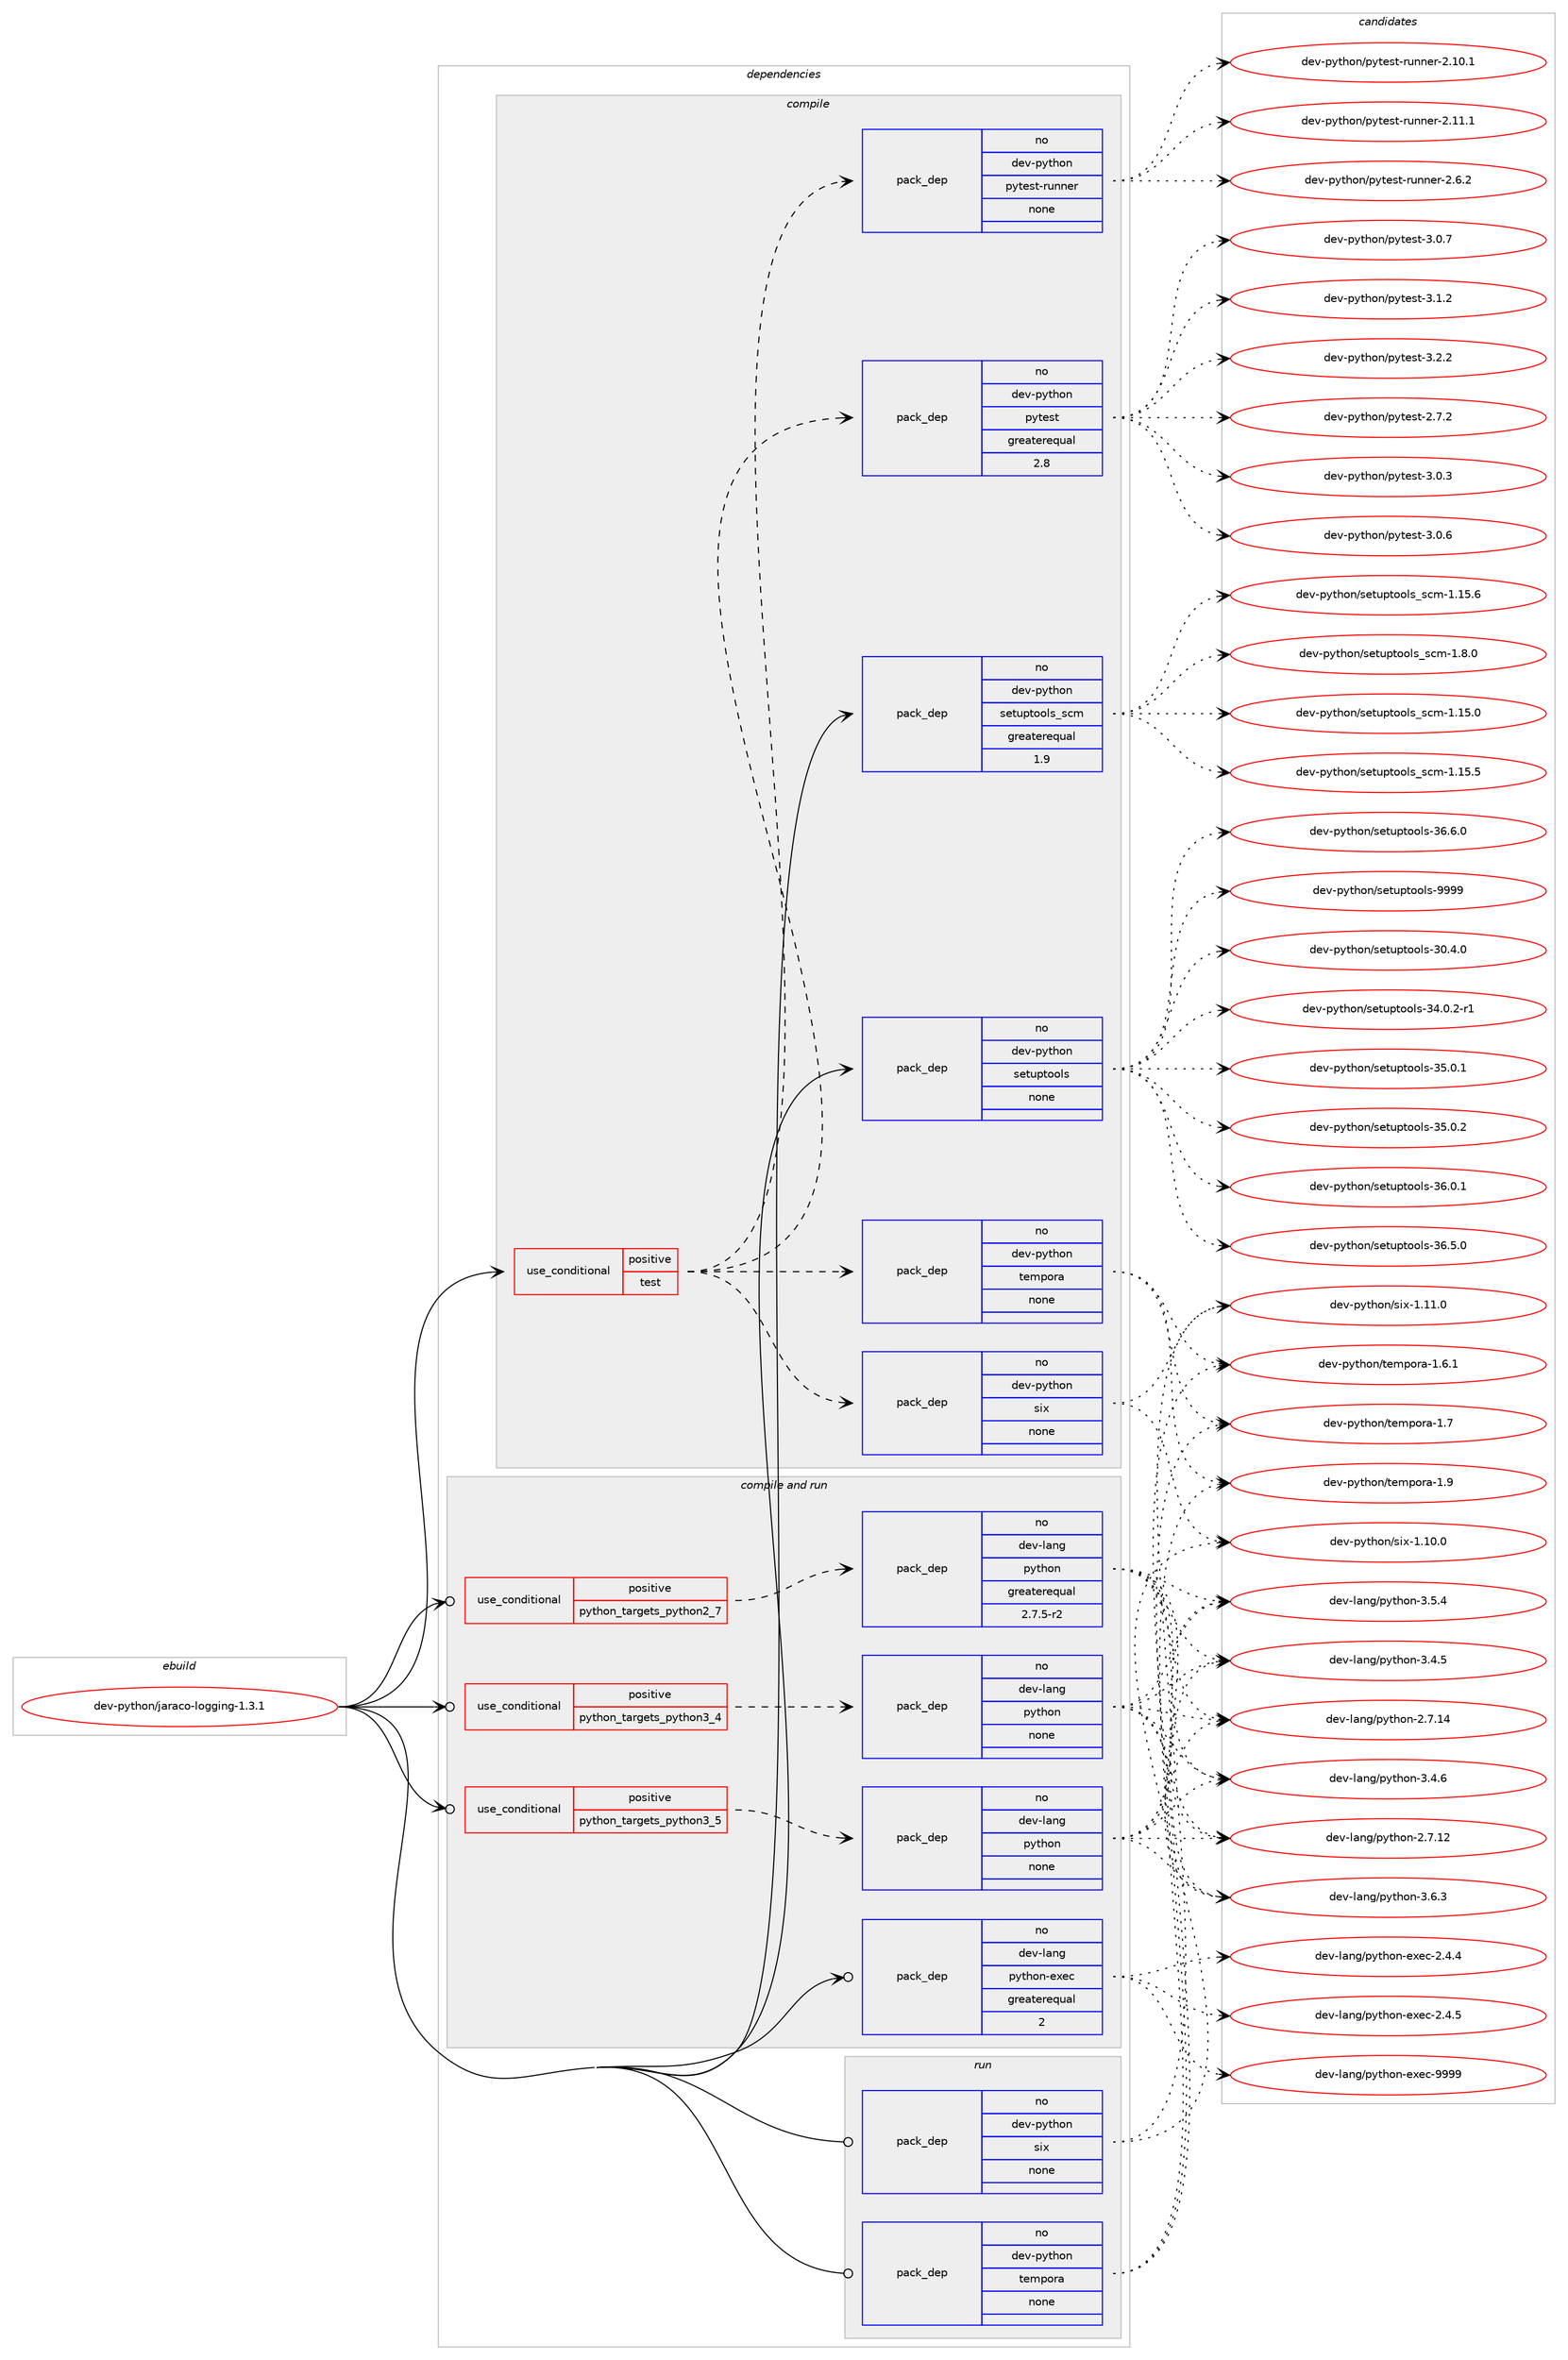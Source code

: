 digraph prolog {

# *************
# Graph options
# *************

newrank=true;
concentrate=true;
compound=true;
graph [rankdir=LR,fontname=Helvetica,fontsize=10,ranksep=1.5];#, ranksep=2.5, nodesep=0.2];
edge  [arrowhead=vee];
node  [fontname=Helvetica,fontsize=10];

# **********
# The ebuild
# **********

subgraph cluster_leftcol {
color=gray;
rank=same;
label=<<i>ebuild</i>>;
id [label="dev-python/jaraco-logging-1.3.1", color=red, width=4, href="../dev-python/jaraco-logging-1.3.1.svg"];
}

# ****************
# The dependencies
# ****************

subgraph cluster_midcol {
color=gray;
label=<<i>dependencies</i>>;
subgraph cluster_compile {
fillcolor="#eeeeee";
style=filled;
label=<<i>compile</i>>;
subgraph cond34306 {
dependency162422 [label=<<TABLE BORDER="0" CELLBORDER="1" CELLSPACING="0" CELLPADDING="4"><TR><TD ROWSPAN="3" CELLPADDING="10">use_conditional</TD></TR><TR><TD>positive</TD></TR><TR><TD>test</TD></TR></TABLE>>, shape=none, color=red];
subgraph pack124264 {
dependency162423 [label=<<TABLE BORDER="0" CELLBORDER="1" CELLSPACING="0" CELLPADDING="4" WIDTH="220"><TR><TD ROWSPAN="6" CELLPADDING="30">pack_dep</TD></TR><TR><TD WIDTH="110">no</TD></TR><TR><TD>dev-python</TD></TR><TR><TD>six</TD></TR><TR><TD>none</TD></TR><TR><TD></TD></TR></TABLE>>, shape=none, color=blue];
}
dependency162422:e -> dependency162423:w [weight=20,style="dashed",arrowhead="vee"];
subgraph pack124265 {
dependency162424 [label=<<TABLE BORDER="0" CELLBORDER="1" CELLSPACING="0" CELLPADDING="4" WIDTH="220"><TR><TD ROWSPAN="6" CELLPADDING="30">pack_dep</TD></TR><TR><TD WIDTH="110">no</TD></TR><TR><TD>dev-python</TD></TR><TR><TD>tempora</TD></TR><TR><TD>none</TD></TR><TR><TD></TD></TR></TABLE>>, shape=none, color=blue];
}
dependency162422:e -> dependency162424:w [weight=20,style="dashed",arrowhead="vee"];
subgraph pack124266 {
dependency162425 [label=<<TABLE BORDER="0" CELLBORDER="1" CELLSPACING="0" CELLPADDING="4" WIDTH="220"><TR><TD ROWSPAN="6" CELLPADDING="30">pack_dep</TD></TR><TR><TD WIDTH="110">no</TD></TR><TR><TD>dev-python</TD></TR><TR><TD>pytest</TD></TR><TR><TD>greaterequal</TD></TR><TR><TD>2.8</TD></TR></TABLE>>, shape=none, color=blue];
}
dependency162422:e -> dependency162425:w [weight=20,style="dashed",arrowhead="vee"];
subgraph pack124267 {
dependency162426 [label=<<TABLE BORDER="0" CELLBORDER="1" CELLSPACING="0" CELLPADDING="4" WIDTH="220"><TR><TD ROWSPAN="6" CELLPADDING="30">pack_dep</TD></TR><TR><TD WIDTH="110">no</TD></TR><TR><TD>dev-python</TD></TR><TR><TD>pytest-runner</TD></TR><TR><TD>none</TD></TR><TR><TD></TD></TR></TABLE>>, shape=none, color=blue];
}
dependency162422:e -> dependency162426:w [weight=20,style="dashed",arrowhead="vee"];
}
id:e -> dependency162422:w [weight=20,style="solid",arrowhead="vee"];
subgraph pack124268 {
dependency162427 [label=<<TABLE BORDER="0" CELLBORDER="1" CELLSPACING="0" CELLPADDING="4" WIDTH="220"><TR><TD ROWSPAN="6" CELLPADDING="30">pack_dep</TD></TR><TR><TD WIDTH="110">no</TD></TR><TR><TD>dev-python</TD></TR><TR><TD>setuptools</TD></TR><TR><TD>none</TD></TR><TR><TD></TD></TR></TABLE>>, shape=none, color=blue];
}
id:e -> dependency162427:w [weight=20,style="solid",arrowhead="vee"];
subgraph pack124269 {
dependency162428 [label=<<TABLE BORDER="0" CELLBORDER="1" CELLSPACING="0" CELLPADDING="4" WIDTH="220"><TR><TD ROWSPAN="6" CELLPADDING="30">pack_dep</TD></TR><TR><TD WIDTH="110">no</TD></TR><TR><TD>dev-python</TD></TR><TR><TD>setuptools_scm</TD></TR><TR><TD>greaterequal</TD></TR><TR><TD>1.9</TD></TR></TABLE>>, shape=none, color=blue];
}
id:e -> dependency162428:w [weight=20,style="solid",arrowhead="vee"];
}
subgraph cluster_compileandrun {
fillcolor="#eeeeee";
style=filled;
label=<<i>compile and run</i>>;
subgraph cond34307 {
dependency162429 [label=<<TABLE BORDER="0" CELLBORDER="1" CELLSPACING="0" CELLPADDING="4"><TR><TD ROWSPAN="3" CELLPADDING="10">use_conditional</TD></TR><TR><TD>positive</TD></TR><TR><TD>python_targets_python2_7</TD></TR></TABLE>>, shape=none, color=red];
subgraph pack124270 {
dependency162430 [label=<<TABLE BORDER="0" CELLBORDER="1" CELLSPACING="0" CELLPADDING="4" WIDTH="220"><TR><TD ROWSPAN="6" CELLPADDING="30">pack_dep</TD></TR><TR><TD WIDTH="110">no</TD></TR><TR><TD>dev-lang</TD></TR><TR><TD>python</TD></TR><TR><TD>greaterequal</TD></TR><TR><TD>2.7.5-r2</TD></TR></TABLE>>, shape=none, color=blue];
}
dependency162429:e -> dependency162430:w [weight=20,style="dashed",arrowhead="vee"];
}
id:e -> dependency162429:w [weight=20,style="solid",arrowhead="odotvee"];
subgraph cond34308 {
dependency162431 [label=<<TABLE BORDER="0" CELLBORDER="1" CELLSPACING="0" CELLPADDING="4"><TR><TD ROWSPAN="3" CELLPADDING="10">use_conditional</TD></TR><TR><TD>positive</TD></TR><TR><TD>python_targets_python3_4</TD></TR></TABLE>>, shape=none, color=red];
subgraph pack124271 {
dependency162432 [label=<<TABLE BORDER="0" CELLBORDER="1" CELLSPACING="0" CELLPADDING="4" WIDTH="220"><TR><TD ROWSPAN="6" CELLPADDING="30">pack_dep</TD></TR><TR><TD WIDTH="110">no</TD></TR><TR><TD>dev-lang</TD></TR><TR><TD>python</TD></TR><TR><TD>none</TD></TR><TR><TD></TD></TR></TABLE>>, shape=none, color=blue];
}
dependency162431:e -> dependency162432:w [weight=20,style="dashed",arrowhead="vee"];
}
id:e -> dependency162431:w [weight=20,style="solid",arrowhead="odotvee"];
subgraph cond34309 {
dependency162433 [label=<<TABLE BORDER="0" CELLBORDER="1" CELLSPACING="0" CELLPADDING="4"><TR><TD ROWSPAN="3" CELLPADDING="10">use_conditional</TD></TR><TR><TD>positive</TD></TR><TR><TD>python_targets_python3_5</TD></TR></TABLE>>, shape=none, color=red];
subgraph pack124272 {
dependency162434 [label=<<TABLE BORDER="0" CELLBORDER="1" CELLSPACING="0" CELLPADDING="4" WIDTH="220"><TR><TD ROWSPAN="6" CELLPADDING="30">pack_dep</TD></TR><TR><TD WIDTH="110">no</TD></TR><TR><TD>dev-lang</TD></TR><TR><TD>python</TD></TR><TR><TD>none</TD></TR><TR><TD></TD></TR></TABLE>>, shape=none, color=blue];
}
dependency162433:e -> dependency162434:w [weight=20,style="dashed",arrowhead="vee"];
}
id:e -> dependency162433:w [weight=20,style="solid",arrowhead="odotvee"];
subgraph pack124273 {
dependency162435 [label=<<TABLE BORDER="0" CELLBORDER="1" CELLSPACING="0" CELLPADDING="4" WIDTH="220"><TR><TD ROWSPAN="6" CELLPADDING="30">pack_dep</TD></TR><TR><TD WIDTH="110">no</TD></TR><TR><TD>dev-lang</TD></TR><TR><TD>python-exec</TD></TR><TR><TD>greaterequal</TD></TR><TR><TD>2</TD></TR></TABLE>>, shape=none, color=blue];
}
id:e -> dependency162435:w [weight=20,style="solid",arrowhead="odotvee"];
}
subgraph cluster_run {
fillcolor="#eeeeee";
style=filled;
label=<<i>run</i>>;
subgraph pack124274 {
dependency162436 [label=<<TABLE BORDER="0" CELLBORDER="1" CELLSPACING="0" CELLPADDING="4" WIDTH="220"><TR><TD ROWSPAN="6" CELLPADDING="30">pack_dep</TD></TR><TR><TD WIDTH="110">no</TD></TR><TR><TD>dev-python</TD></TR><TR><TD>six</TD></TR><TR><TD>none</TD></TR><TR><TD></TD></TR></TABLE>>, shape=none, color=blue];
}
id:e -> dependency162436:w [weight=20,style="solid",arrowhead="odot"];
subgraph pack124275 {
dependency162437 [label=<<TABLE BORDER="0" CELLBORDER="1" CELLSPACING="0" CELLPADDING="4" WIDTH="220"><TR><TD ROWSPAN="6" CELLPADDING="30">pack_dep</TD></TR><TR><TD WIDTH="110">no</TD></TR><TR><TD>dev-python</TD></TR><TR><TD>tempora</TD></TR><TR><TD>none</TD></TR><TR><TD></TD></TR></TABLE>>, shape=none, color=blue];
}
id:e -> dependency162437:w [weight=20,style="solid",arrowhead="odot"];
}
}

# **************
# The candidates
# **************

subgraph cluster_choices {
rank=same;
color=gray;
label=<<i>candidates</i>>;

subgraph choice124264 {
color=black;
nodesep=1;
choice100101118451121211161041111104711510512045494649484648 [label="dev-python/six-1.10.0", color=red, width=4,href="../dev-python/six-1.10.0.svg"];
choice100101118451121211161041111104711510512045494649494648 [label="dev-python/six-1.11.0", color=red, width=4,href="../dev-python/six-1.11.0.svg"];
dependency162423:e -> choice100101118451121211161041111104711510512045494649484648:w [style=dotted,weight="100"];
dependency162423:e -> choice100101118451121211161041111104711510512045494649494648:w [style=dotted,weight="100"];
}
subgraph choice124265 {
color=black;
nodesep=1;
choice100101118451121211161041111104711610110911211111497454946544649 [label="dev-python/tempora-1.6.1", color=red, width=4,href="../dev-python/tempora-1.6.1.svg"];
choice10010111845112121116104111110471161011091121111149745494655 [label="dev-python/tempora-1.7", color=red, width=4,href="../dev-python/tempora-1.7.svg"];
choice10010111845112121116104111110471161011091121111149745494657 [label="dev-python/tempora-1.9", color=red, width=4,href="../dev-python/tempora-1.9.svg"];
dependency162424:e -> choice100101118451121211161041111104711610110911211111497454946544649:w [style=dotted,weight="100"];
dependency162424:e -> choice10010111845112121116104111110471161011091121111149745494655:w [style=dotted,weight="100"];
dependency162424:e -> choice10010111845112121116104111110471161011091121111149745494657:w [style=dotted,weight="100"];
}
subgraph choice124266 {
color=black;
nodesep=1;
choice1001011184511212111610411111047112121116101115116455046554650 [label="dev-python/pytest-2.7.2", color=red, width=4,href="../dev-python/pytest-2.7.2.svg"];
choice1001011184511212111610411111047112121116101115116455146484651 [label="dev-python/pytest-3.0.3", color=red, width=4,href="../dev-python/pytest-3.0.3.svg"];
choice1001011184511212111610411111047112121116101115116455146484654 [label="dev-python/pytest-3.0.6", color=red, width=4,href="../dev-python/pytest-3.0.6.svg"];
choice1001011184511212111610411111047112121116101115116455146484655 [label="dev-python/pytest-3.0.7", color=red, width=4,href="../dev-python/pytest-3.0.7.svg"];
choice1001011184511212111610411111047112121116101115116455146494650 [label="dev-python/pytest-3.1.2", color=red, width=4,href="../dev-python/pytest-3.1.2.svg"];
choice1001011184511212111610411111047112121116101115116455146504650 [label="dev-python/pytest-3.2.2", color=red, width=4,href="../dev-python/pytest-3.2.2.svg"];
dependency162425:e -> choice1001011184511212111610411111047112121116101115116455046554650:w [style=dotted,weight="100"];
dependency162425:e -> choice1001011184511212111610411111047112121116101115116455146484651:w [style=dotted,weight="100"];
dependency162425:e -> choice1001011184511212111610411111047112121116101115116455146484654:w [style=dotted,weight="100"];
dependency162425:e -> choice1001011184511212111610411111047112121116101115116455146484655:w [style=dotted,weight="100"];
dependency162425:e -> choice1001011184511212111610411111047112121116101115116455146494650:w [style=dotted,weight="100"];
dependency162425:e -> choice1001011184511212111610411111047112121116101115116455146504650:w [style=dotted,weight="100"];
}
subgraph choice124267 {
color=black;
nodesep=1;
choice10010111845112121116104111110471121211161011151164511411711011010111445504649484649 [label="dev-python/pytest-runner-2.10.1", color=red, width=4,href="../dev-python/pytest-runner-2.10.1.svg"];
choice10010111845112121116104111110471121211161011151164511411711011010111445504649494649 [label="dev-python/pytest-runner-2.11.1", color=red, width=4,href="../dev-python/pytest-runner-2.11.1.svg"];
choice100101118451121211161041111104711212111610111511645114117110110101114455046544650 [label="dev-python/pytest-runner-2.6.2", color=red, width=4,href="../dev-python/pytest-runner-2.6.2.svg"];
dependency162426:e -> choice10010111845112121116104111110471121211161011151164511411711011010111445504649484649:w [style=dotted,weight="100"];
dependency162426:e -> choice10010111845112121116104111110471121211161011151164511411711011010111445504649494649:w [style=dotted,weight="100"];
dependency162426:e -> choice100101118451121211161041111104711212111610111511645114117110110101114455046544650:w [style=dotted,weight="100"];
}
subgraph choice124268 {
color=black;
nodesep=1;
choice100101118451121211161041111104711510111611711211611111110811545514846524648 [label="dev-python/setuptools-30.4.0", color=red, width=4,href="../dev-python/setuptools-30.4.0.svg"];
choice1001011184511212111610411111047115101116117112116111111108115455152464846504511449 [label="dev-python/setuptools-34.0.2-r1", color=red, width=4,href="../dev-python/setuptools-34.0.2-r1.svg"];
choice100101118451121211161041111104711510111611711211611111110811545515346484649 [label="dev-python/setuptools-35.0.1", color=red, width=4,href="../dev-python/setuptools-35.0.1.svg"];
choice100101118451121211161041111104711510111611711211611111110811545515346484650 [label="dev-python/setuptools-35.0.2", color=red, width=4,href="../dev-python/setuptools-35.0.2.svg"];
choice100101118451121211161041111104711510111611711211611111110811545515446484649 [label="dev-python/setuptools-36.0.1", color=red, width=4,href="../dev-python/setuptools-36.0.1.svg"];
choice100101118451121211161041111104711510111611711211611111110811545515446534648 [label="dev-python/setuptools-36.5.0", color=red, width=4,href="../dev-python/setuptools-36.5.0.svg"];
choice100101118451121211161041111104711510111611711211611111110811545515446544648 [label="dev-python/setuptools-36.6.0", color=red, width=4,href="../dev-python/setuptools-36.6.0.svg"];
choice10010111845112121116104111110471151011161171121161111111081154557575757 [label="dev-python/setuptools-9999", color=red, width=4,href="../dev-python/setuptools-9999.svg"];
dependency162427:e -> choice100101118451121211161041111104711510111611711211611111110811545514846524648:w [style=dotted,weight="100"];
dependency162427:e -> choice1001011184511212111610411111047115101116117112116111111108115455152464846504511449:w [style=dotted,weight="100"];
dependency162427:e -> choice100101118451121211161041111104711510111611711211611111110811545515346484649:w [style=dotted,weight="100"];
dependency162427:e -> choice100101118451121211161041111104711510111611711211611111110811545515346484650:w [style=dotted,weight="100"];
dependency162427:e -> choice100101118451121211161041111104711510111611711211611111110811545515446484649:w [style=dotted,weight="100"];
dependency162427:e -> choice100101118451121211161041111104711510111611711211611111110811545515446534648:w [style=dotted,weight="100"];
dependency162427:e -> choice100101118451121211161041111104711510111611711211611111110811545515446544648:w [style=dotted,weight="100"];
dependency162427:e -> choice10010111845112121116104111110471151011161171121161111111081154557575757:w [style=dotted,weight="100"];
}
subgraph choice124269 {
color=black;
nodesep=1;
choice1001011184511212111610411111047115101116117112116111111108115951159910945494649534648 [label="dev-python/setuptools_scm-1.15.0", color=red, width=4,href="../dev-python/setuptools_scm-1.15.0.svg"];
choice1001011184511212111610411111047115101116117112116111111108115951159910945494649534653 [label="dev-python/setuptools_scm-1.15.5", color=red, width=4,href="../dev-python/setuptools_scm-1.15.5.svg"];
choice1001011184511212111610411111047115101116117112116111111108115951159910945494649534654 [label="dev-python/setuptools_scm-1.15.6", color=red, width=4,href="../dev-python/setuptools_scm-1.15.6.svg"];
choice10010111845112121116104111110471151011161171121161111111081159511599109454946564648 [label="dev-python/setuptools_scm-1.8.0", color=red, width=4,href="../dev-python/setuptools_scm-1.8.0.svg"];
dependency162428:e -> choice1001011184511212111610411111047115101116117112116111111108115951159910945494649534648:w [style=dotted,weight="100"];
dependency162428:e -> choice1001011184511212111610411111047115101116117112116111111108115951159910945494649534653:w [style=dotted,weight="100"];
dependency162428:e -> choice1001011184511212111610411111047115101116117112116111111108115951159910945494649534654:w [style=dotted,weight="100"];
dependency162428:e -> choice10010111845112121116104111110471151011161171121161111111081159511599109454946564648:w [style=dotted,weight="100"];
}
subgraph choice124270 {
color=black;
nodesep=1;
choice10010111845108971101034711212111610411111045504655464950 [label="dev-lang/python-2.7.12", color=red, width=4,href="../dev-lang/python-2.7.12.svg"];
choice10010111845108971101034711212111610411111045504655464952 [label="dev-lang/python-2.7.14", color=red, width=4,href="../dev-lang/python-2.7.14.svg"];
choice100101118451089711010347112121116104111110455146524653 [label="dev-lang/python-3.4.5", color=red, width=4,href="../dev-lang/python-3.4.5.svg"];
choice100101118451089711010347112121116104111110455146524654 [label="dev-lang/python-3.4.6", color=red, width=4,href="../dev-lang/python-3.4.6.svg"];
choice100101118451089711010347112121116104111110455146534652 [label="dev-lang/python-3.5.4", color=red, width=4,href="../dev-lang/python-3.5.4.svg"];
choice100101118451089711010347112121116104111110455146544651 [label="dev-lang/python-3.6.3", color=red, width=4,href="../dev-lang/python-3.6.3.svg"];
dependency162430:e -> choice10010111845108971101034711212111610411111045504655464950:w [style=dotted,weight="100"];
dependency162430:e -> choice10010111845108971101034711212111610411111045504655464952:w [style=dotted,weight="100"];
dependency162430:e -> choice100101118451089711010347112121116104111110455146524653:w [style=dotted,weight="100"];
dependency162430:e -> choice100101118451089711010347112121116104111110455146524654:w [style=dotted,weight="100"];
dependency162430:e -> choice100101118451089711010347112121116104111110455146534652:w [style=dotted,weight="100"];
dependency162430:e -> choice100101118451089711010347112121116104111110455146544651:w [style=dotted,weight="100"];
}
subgraph choice124271 {
color=black;
nodesep=1;
choice10010111845108971101034711212111610411111045504655464950 [label="dev-lang/python-2.7.12", color=red, width=4,href="../dev-lang/python-2.7.12.svg"];
choice10010111845108971101034711212111610411111045504655464952 [label="dev-lang/python-2.7.14", color=red, width=4,href="../dev-lang/python-2.7.14.svg"];
choice100101118451089711010347112121116104111110455146524653 [label="dev-lang/python-3.4.5", color=red, width=4,href="../dev-lang/python-3.4.5.svg"];
choice100101118451089711010347112121116104111110455146524654 [label="dev-lang/python-3.4.6", color=red, width=4,href="../dev-lang/python-3.4.6.svg"];
choice100101118451089711010347112121116104111110455146534652 [label="dev-lang/python-3.5.4", color=red, width=4,href="../dev-lang/python-3.5.4.svg"];
choice100101118451089711010347112121116104111110455146544651 [label="dev-lang/python-3.6.3", color=red, width=4,href="../dev-lang/python-3.6.3.svg"];
dependency162432:e -> choice10010111845108971101034711212111610411111045504655464950:w [style=dotted,weight="100"];
dependency162432:e -> choice10010111845108971101034711212111610411111045504655464952:w [style=dotted,weight="100"];
dependency162432:e -> choice100101118451089711010347112121116104111110455146524653:w [style=dotted,weight="100"];
dependency162432:e -> choice100101118451089711010347112121116104111110455146524654:w [style=dotted,weight="100"];
dependency162432:e -> choice100101118451089711010347112121116104111110455146534652:w [style=dotted,weight="100"];
dependency162432:e -> choice100101118451089711010347112121116104111110455146544651:w [style=dotted,weight="100"];
}
subgraph choice124272 {
color=black;
nodesep=1;
choice10010111845108971101034711212111610411111045504655464950 [label="dev-lang/python-2.7.12", color=red, width=4,href="../dev-lang/python-2.7.12.svg"];
choice10010111845108971101034711212111610411111045504655464952 [label="dev-lang/python-2.7.14", color=red, width=4,href="../dev-lang/python-2.7.14.svg"];
choice100101118451089711010347112121116104111110455146524653 [label="dev-lang/python-3.4.5", color=red, width=4,href="../dev-lang/python-3.4.5.svg"];
choice100101118451089711010347112121116104111110455146524654 [label="dev-lang/python-3.4.6", color=red, width=4,href="../dev-lang/python-3.4.6.svg"];
choice100101118451089711010347112121116104111110455146534652 [label="dev-lang/python-3.5.4", color=red, width=4,href="../dev-lang/python-3.5.4.svg"];
choice100101118451089711010347112121116104111110455146544651 [label="dev-lang/python-3.6.3", color=red, width=4,href="../dev-lang/python-3.6.3.svg"];
dependency162434:e -> choice10010111845108971101034711212111610411111045504655464950:w [style=dotted,weight="100"];
dependency162434:e -> choice10010111845108971101034711212111610411111045504655464952:w [style=dotted,weight="100"];
dependency162434:e -> choice100101118451089711010347112121116104111110455146524653:w [style=dotted,weight="100"];
dependency162434:e -> choice100101118451089711010347112121116104111110455146524654:w [style=dotted,weight="100"];
dependency162434:e -> choice100101118451089711010347112121116104111110455146534652:w [style=dotted,weight="100"];
dependency162434:e -> choice100101118451089711010347112121116104111110455146544651:w [style=dotted,weight="100"];
}
subgraph choice124273 {
color=black;
nodesep=1;
choice1001011184510897110103471121211161041111104510112010199455046524652 [label="dev-lang/python-exec-2.4.4", color=red, width=4,href="../dev-lang/python-exec-2.4.4.svg"];
choice1001011184510897110103471121211161041111104510112010199455046524653 [label="dev-lang/python-exec-2.4.5", color=red, width=4,href="../dev-lang/python-exec-2.4.5.svg"];
choice10010111845108971101034711212111610411111045101120101994557575757 [label="dev-lang/python-exec-9999", color=red, width=4,href="../dev-lang/python-exec-9999.svg"];
dependency162435:e -> choice1001011184510897110103471121211161041111104510112010199455046524652:w [style=dotted,weight="100"];
dependency162435:e -> choice1001011184510897110103471121211161041111104510112010199455046524653:w [style=dotted,weight="100"];
dependency162435:e -> choice10010111845108971101034711212111610411111045101120101994557575757:w [style=dotted,weight="100"];
}
subgraph choice124274 {
color=black;
nodesep=1;
choice100101118451121211161041111104711510512045494649484648 [label="dev-python/six-1.10.0", color=red, width=4,href="../dev-python/six-1.10.0.svg"];
choice100101118451121211161041111104711510512045494649494648 [label="dev-python/six-1.11.0", color=red, width=4,href="../dev-python/six-1.11.0.svg"];
dependency162436:e -> choice100101118451121211161041111104711510512045494649484648:w [style=dotted,weight="100"];
dependency162436:e -> choice100101118451121211161041111104711510512045494649494648:w [style=dotted,weight="100"];
}
subgraph choice124275 {
color=black;
nodesep=1;
choice100101118451121211161041111104711610110911211111497454946544649 [label="dev-python/tempora-1.6.1", color=red, width=4,href="../dev-python/tempora-1.6.1.svg"];
choice10010111845112121116104111110471161011091121111149745494655 [label="dev-python/tempora-1.7", color=red, width=4,href="../dev-python/tempora-1.7.svg"];
choice10010111845112121116104111110471161011091121111149745494657 [label="dev-python/tempora-1.9", color=red, width=4,href="../dev-python/tempora-1.9.svg"];
dependency162437:e -> choice100101118451121211161041111104711610110911211111497454946544649:w [style=dotted,weight="100"];
dependency162437:e -> choice10010111845112121116104111110471161011091121111149745494655:w [style=dotted,weight="100"];
dependency162437:e -> choice10010111845112121116104111110471161011091121111149745494657:w [style=dotted,weight="100"];
}
}

}
